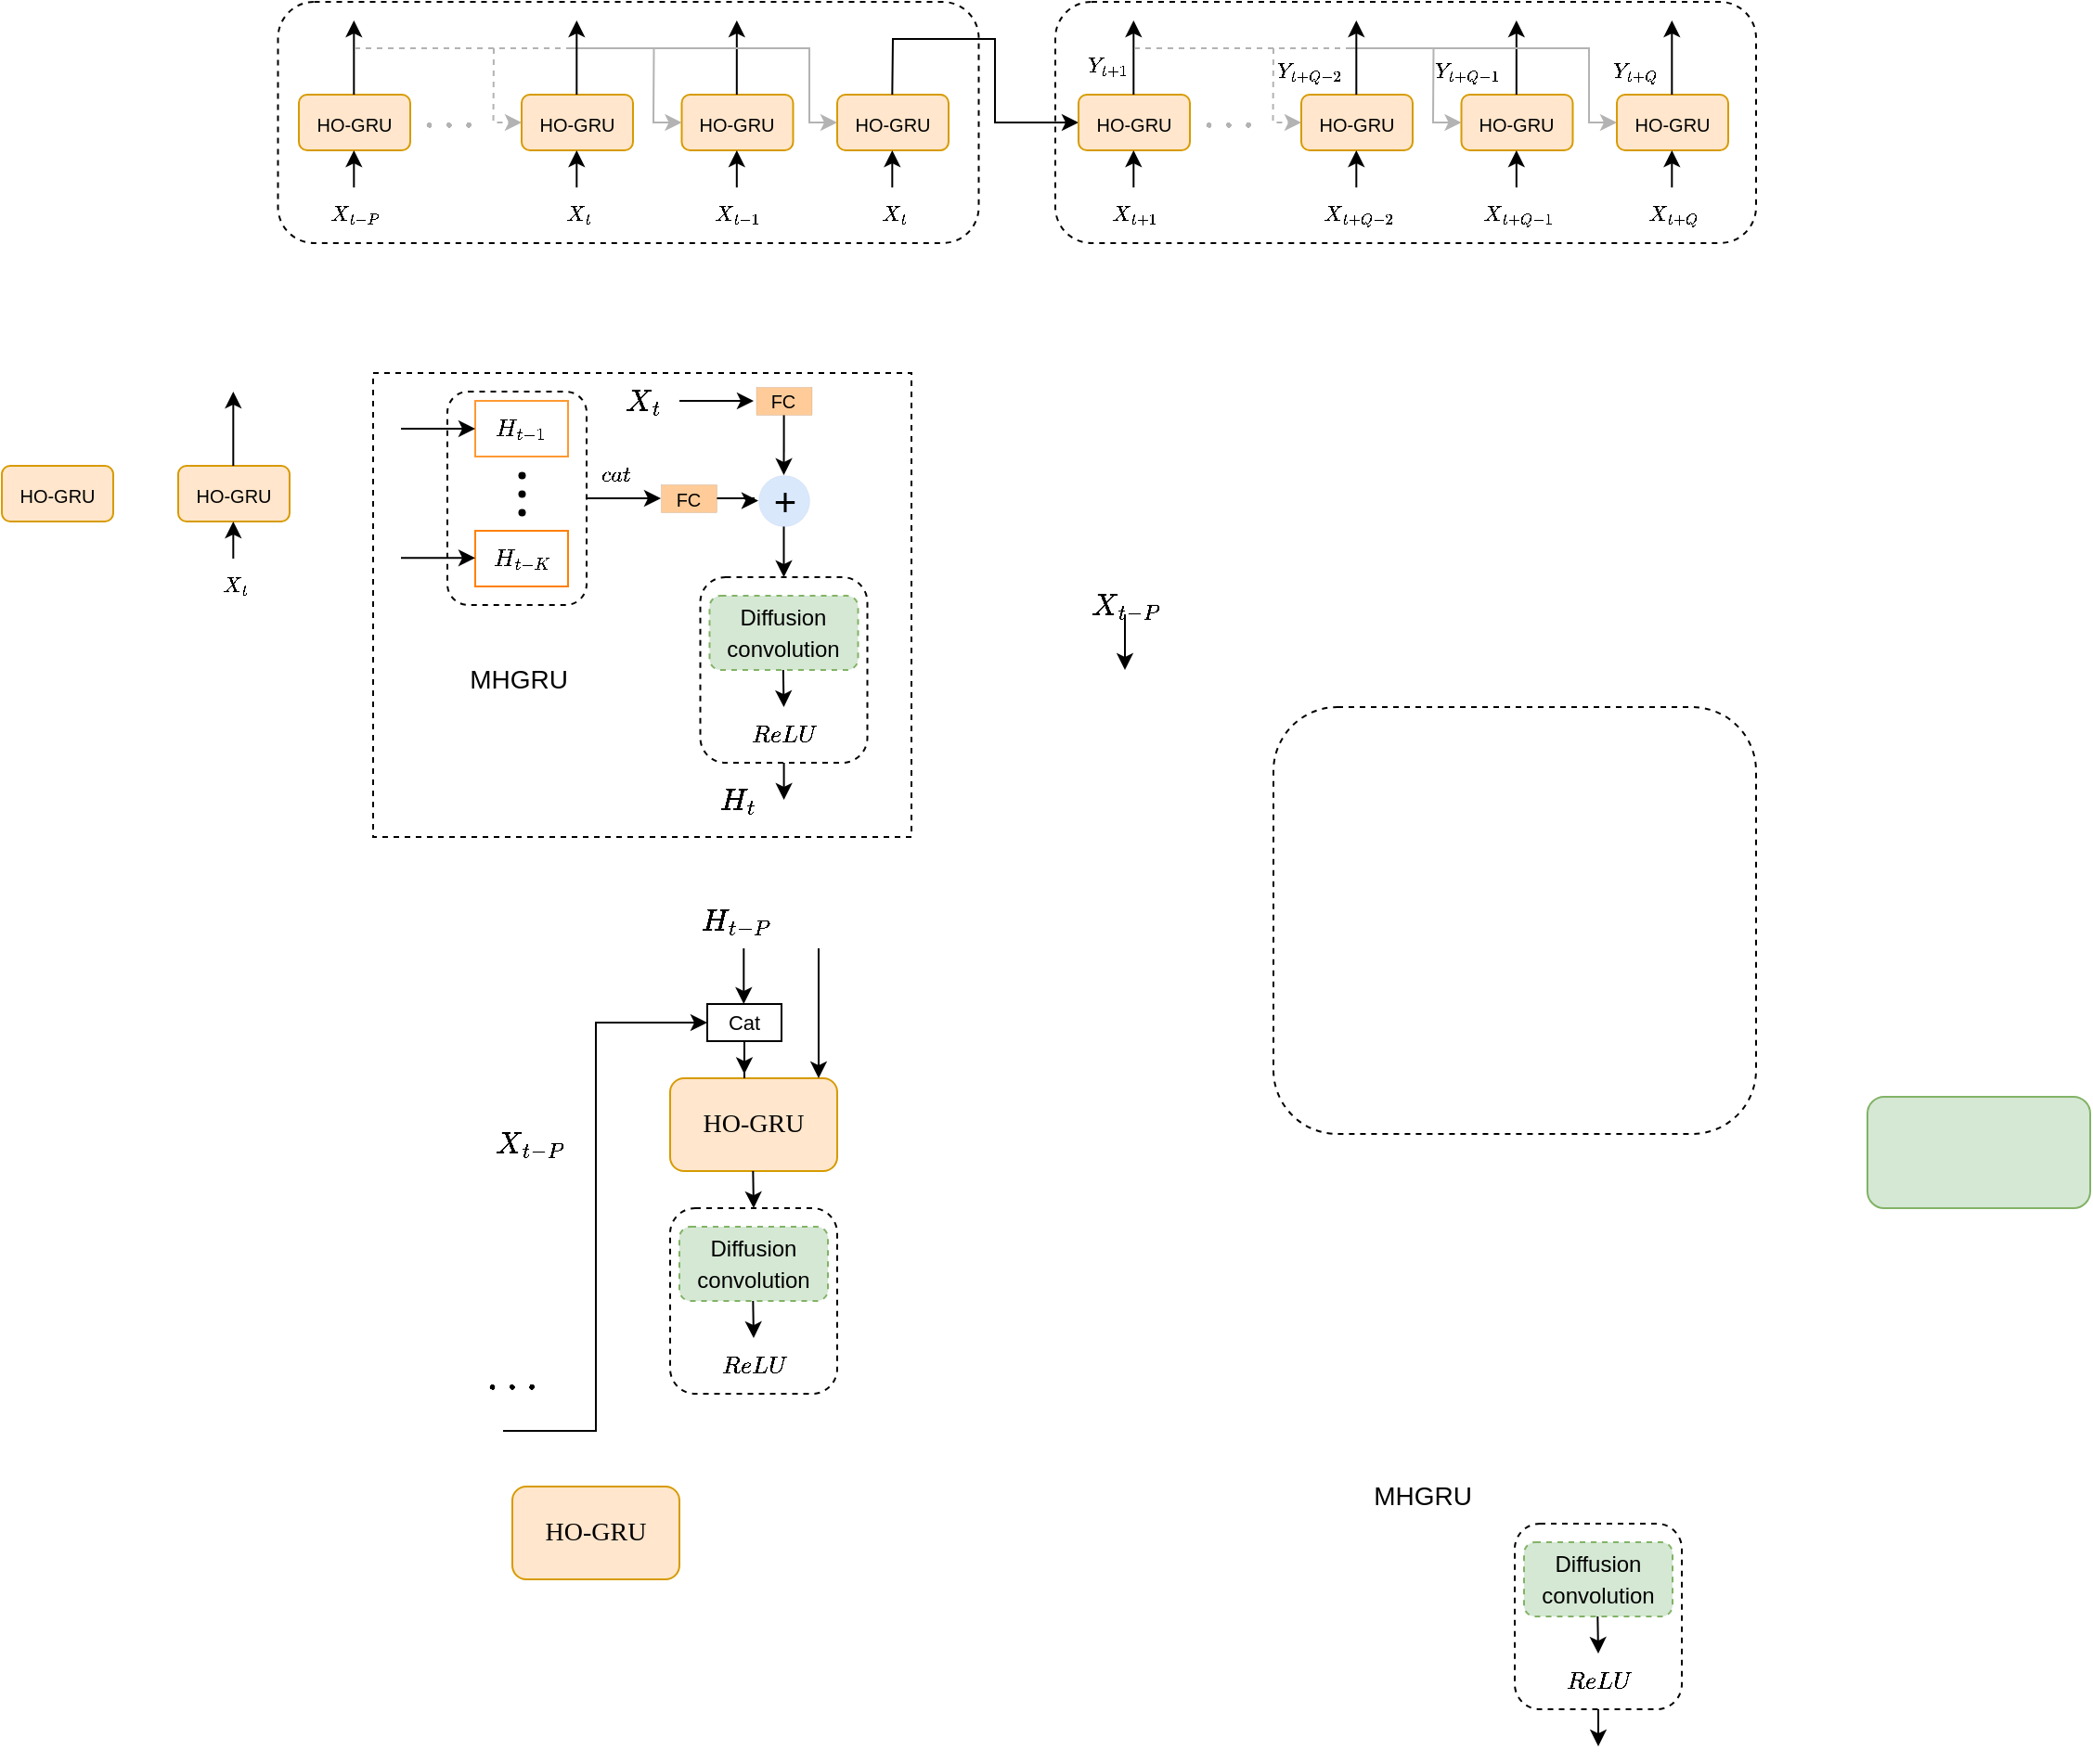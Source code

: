 <mxfile version="20.3.3" type="github" pages="2">
  <diagram id="hJp9Cb7KLexVjKm1sbrY" name="第 1 页">
    <mxGraphModel dx="1807" dy="525" grid="1" gridSize="10" guides="1" tooltips="1" connect="1" arrows="1" fold="1" page="1" pageScale="1" pageWidth="827" pageHeight="1169" math="1" shadow="0">
      <root>
        <mxCell id="0" />
        <mxCell id="1" parent="0" />
        <mxCell id="CPpen95AD1g5v73k_SBk-2" value="" style="rounded=1;whiteSpace=wrap;html=1;dashed=1;" vertex="1" parent="1">
          <mxGeometry x="440" y="420" width="260" height="230" as="geometry" />
        </mxCell>
        <mxCell id="CPpen95AD1g5v73k_SBk-8" value="&lt;span style=&quot;color: rgba(0, 0, 0, 0); font-family: monospace; font-size: 0px; text-align: start;&quot;&gt;%3CmxGraphModel%3E%3Croot%3E%3CmxCell%20id%3D%220%22%2F%3E%3CmxCell%20id%3D%221%22%20parent%3D%220%22%2F%3E%3CmxCell%20id%3D%222%22%20value%3D%22%22%20style%3D%22endArrow%3Dclassic%3Bhtml%3D1%3Brounded%3D0%3B%22%20edge%3D%221%22%20parent%3D%221%22%3E%3CmxGeometry%20width%3D%2250%22%20height%3D%2250%22%20relative%3D%221%22%20as%3D%22geometry%22%3E%3CmxPoint%20x%3D%22350%22%20y%3D%22180%22%20as%3D%22sourcePoint%22%2F%3E%3CmxPoint%20x%3D%22350%22%20y%3D%22260%22%20as%3D%22targetPoint%22%2F%3E%3C%2FmxGeometry%3E%3C%2FmxCell%3E%3C%2Froot%3E%3C%2FmxGraphModel%3E$$&lt;/span&gt;" style="text;html=1;align=center;verticalAlign=middle;resizable=0;points=[];autosize=1;strokeColor=none;fillColor=none;" vertex="1" parent="1">
          <mxGeometry x="238.75" y="100" width="20" height="30" as="geometry" />
        </mxCell>
        <mxCell id="CPpen95AD1g5v73k_SBk-11" value="&lt;span style=&quot;font-family: Helvetica;&quot;&gt;$$X_{t-P}$$&lt;/span&gt;" style="text;html=1;align=center;verticalAlign=middle;resizable=0;points=[];autosize=1;strokeColor=none;fillColor=none;fontSize=14;fontFamily=Verdana;" vertex="1" parent="1">
          <mxGeometry x="310" y="350" width="100" height="30" as="geometry" />
        </mxCell>
        <mxCell id="CPpen95AD1g5v73k_SBk-12" value="HO-GRU" style="rounded=1;whiteSpace=wrap;html=1;fontFamily=Verdana;fontSize=14;fillColor=#ffe6cc;strokeColor=#d79b00;" vertex="1" parent="1">
          <mxGeometry x="30" y="840" width="90" height="50" as="geometry" />
        </mxCell>
        <mxCell id="CPpen95AD1g5v73k_SBk-13" value="" style="rounded=1;whiteSpace=wrap;html=1;fontFamily=Verdana;fontSize=14;fillColor=#d5e8d4;strokeColor=#82b366;" vertex="1" parent="1">
          <mxGeometry x="760" y="630" width="120" height="60" as="geometry" />
        </mxCell>
        <mxCell id="CPpen95AD1g5v73k_SBk-15" value="" style="rounded=1;whiteSpace=wrap;html=1;fontFamily=Verdana;fontSize=14;dashed=1;" vertex="1" parent="1">
          <mxGeometry x="131.25" y="350" width="90" height="100" as="geometry" />
        </mxCell>
        <mxCell id="CPpen95AD1g5v73k_SBk-19" value="" style="endArrow=classic;html=1;rounded=0;" edge="1" parent="1">
          <mxGeometry width="50" height="50" relative="1" as="geometry">
            <mxPoint x="360" y="370" as="sourcePoint" />
            <mxPoint x="360" y="400" as="targetPoint" />
          </mxGeometry>
        </mxCell>
        <mxCell id="CPpen95AD1g5v73k_SBk-21" value="&lt;font face=&quot;Helvetica&quot; style=&quot;font-size: 12px;&quot;&gt;Diffusion convolution&lt;/font&gt;" style="rounded=1;whiteSpace=wrap;html=1;dashed=1;fontFamily=Verdana;fontSize=14;fillColor=#d5e8d4;strokeColor=#82b366;" vertex="1" parent="1">
          <mxGeometry x="136.25" y="360" width="80" height="40" as="geometry" />
        </mxCell>
        <mxCell id="CPpen95AD1g5v73k_SBk-24" value="" style="endArrow=classic;html=1;rounded=0;" edge="1" parent="1">
          <mxGeometry width="50" height="50" relative="1" as="geometry">
            <mxPoint x="175.91" y="400" as="sourcePoint" />
            <mxPoint x="176.25" y="420" as="targetPoint" />
          </mxGeometry>
        </mxCell>
        <mxCell id="CPpen95AD1g5v73k_SBk-91" style="edgeStyle=orthogonalEdgeStyle;rounded=0;orthogonalLoop=1;jettySize=auto;html=1;fontFamily=Helvetica;fontSize=21;endArrow=classic;endFill=1;" edge="1" parent="1" source="CPpen95AD1g5v73k_SBk-25">
          <mxGeometry relative="1" as="geometry">
            <mxPoint x="176.25" y="470" as="targetPoint" />
          </mxGeometry>
        </mxCell>
        <mxCell id="CPpen95AD1g5v73k_SBk-25" value="&lt;font style=&quot;font-size: 11px;&quot;&gt;$$ReLU$$&lt;/font&gt;" style="text;html=1;align=center;verticalAlign=middle;resizable=0;points=[];autosize=1;strokeColor=none;fillColor=none;fontSize=11;fontFamily=Helvetica;" vertex="1" parent="1">
          <mxGeometry x="136.25" y="420" width="80" height="30" as="geometry" />
        </mxCell>
        <mxCell id="CPpen95AD1g5v73k_SBk-29" value="&lt;font style=&quot;font-size: 14px;&quot;&gt;$$H_{t-P}$$&lt;/font&gt;" style="text;html=1;align=center;verticalAlign=middle;resizable=0;points=[];autosize=1;strokeColor=none;fillColor=none;" vertex="1" parent="1">
          <mxGeometry x="100" y="520" width="100" height="30" as="geometry" />
        </mxCell>
        <mxCell id="CPpen95AD1g5v73k_SBk-30" value="&lt;span style=&quot;font-family: Helvetica;&quot;&gt;$$X_{t-P}$$&lt;/span&gt;" style="text;html=1;align=center;verticalAlign=middle;resizable=0;points=[];autosize=1;strokeColor=none;fillColor=none;fontSize=14;fontFamily=Verdana;" vertex="1" parent="1">
          <mxGeometry x="-11" y="640" width="100" height="30" as="geometry" />
        </mxCell>
        <mxCell id="CPpen95AD1g5v73k_SBk-31" value="HO-GRU" style="rounded=1;whiteSpace=wrap;html=1;fontFamily=Verdana;fontSize=14;fillColor=#ffe6cc;strokeColor=#d79b00;" vertex="1" parent="1">
          <mxGeometry x="115" y="620" width="90" height="50" as="geometry" />
        </mxCell>
        <mxCell id="CPpen95AD1g5v73k_SBk-32" value="" style="rounded=1;whiteSpace=wrap;html=1;fontFamily=Verdana;fontSize=14;dashed=1;" vertex="1" parent="1">
          <mxGeometry x="115" y="690" width="90" height="100" as="geometry" />
        </mxCell>
        <mxCell id="CPpen95AD1g5v73k_SBk-33" value="" style="endArrow=classic;html=1;rounded=0;" edge="1" parent="1">
          <mxGeometry width="50" height="50" relative="1" as="geometry">
            <mxPoint x="159.66" y="670" as="sourcePoint" />
            <mxPoint x="160" y="690" as="targetPoint" />
          </mxGeometry>
        </mxCell>
        <mxCell id="CPpen95AD1g5v73k_SBk-34" value="" style="endArrow=classic;html=1;rounded=0;" edge="1" parent="1">
          <mxGeometry width="50" height="50" relative="1" as="geometry">
            <mxPoint x="195" y="550" as="sourcePoint" />
            <mxPoint x="195" y="620" as="targetPoint" />
            <Array as="points">
              <mxPoint x="195" y="590" />
            </Array>
          </mxGeometry>
        </mxCell>
        <mxCell id="CPpen95AD1g5v73k_SBk-35" value="&lt;font face=&quot;Helvetica&quot; style=&quot;font-size: 12px;&quot;&gt;Diffusion convolution&lt;/font&gt;" style="rounded=1;whiteSpace=wrap;html=1;dashed=1;fontFamily=Verdana;fontSize=14;fillColor=#d5e8d4;strokeColor=#82b366;" vertex="1" parent="1">
          <mxGeometry x="120" y="700" width="80" height="40" as="geometry" />
        </mxCell>
        <mxCell id="CPpen95AD1g5v73k_SBk-36" value="" style="endArrow=classic;html=1;rounded=0;" edge="1" parent="1">
          <mxGeometry width="50" height="50" relative="1" as="geometry">
            <mxPoint x="159.66" y="740" as="sourcePoint" />
            <mxPoint x="160" y="760" as="targetPoint" />
          </mxGeometry>
        </mxCell>
        <mxCell id="CPpen95AD1g5v73k_SBk-38" value="&lt;font style=&quot;font-size: 11px;&quot;&gt;$$ReLU$$&lt;/font&gt;" style="text;html=1;align=center;verticalAlign=middle;resizable=0;points=[];autosize=1;strokeColor=none;fillColor=none;fontSize=11;fontFamily=Helvetica;" vertex="1" parent="1">
          <mxGeometry x="120" y="760" width="80" height="30" as="geometry" />
        </mxCell>
        <mxCell id="CPpen95AD1g5v73k_SBk-39" value="" style="endArrow=classic;html=1;rounded=0;fontFamily=Helvetica;fontSize=11;" edge="1" parent="1">
          <mxGeometry width="50" height="50" relative="1" as="geometry">
            <mxPoint x="25" y="810" as="sourcePoint" />
            <mxPoint x="135" y="590" as="targetPoint" />
            <Array as="points">
              <mxPoint x="75" y="810" />
              <mxPoint x="75" y="590" />
            </Array>
          </mxGeometry>
        </mxCell>
        <mxCell id="CPpen95AD1g5v73k_SBk-50" style="edgeStyle=orthogonalEdgeStyle;rounded=0;orthogonalLoop=1;jettySize=auto;html=1;entryX=0.444;entryY=-0.045;entryDx=0;entryDy=0;entryPerimeter=0;fontFamily=Helvetica;fontSize=20;endArrow=classic;endFill=1;" edge="1" parent="1" source="CPpen95AD1g5v73k_SBk-42" target="CPpen95AD1g5v73k_SBk-31">
          <mxGeometry relative="1" as="geometry" />
        </mxCell>
        <mxCell id="CPpen95AD1g5v73k_SBk-42" value="Cat" style="whiteSpace=wrap;html=1;fontFamily=Helvetica;fontSize=11;" vertex="1" parent="1">
          <mxGeometry x="135" y="580" width="40" height="20" as="geometry" />
        </mxCell>
        <mxCell id="CPpen95AD1g5v73k_SBk-43" value="" style="endArrow=classic;html=1;rounded=0;" edge="1" parent="1">
          <mxGeometry width="50" height="50" relative="1" as="geometry">
            <mxPoint x="154.66" y="550" as="sourcePoint" />
            <mxPoint x="154.66" y="580" as="targetPoint" />
          </mxGeometry>
        </mxCell>
        <mxCell id="CPpen95AD1g5v73k_SBk-45" value="&lt;b&gt;&lt;font style=&quot;font-size: 20px;&quot;&gt;$$...$$&lt;/font&gt;&lt;/b&gt;" style="text;html=1;align=center;verticalAlign=middle;resizable=0;points=[];autosize=1;strokeColor=none;fillColor=none;fontSize=11;fontFamily=Helvetica;" vertex="1" parent="1">
          <mxGeometry x="-11" y="760" width="80" height="40" as="geometry" />
        </mxCell>
        <mxCell id="CPpen95AD1g5v73k_SBk-56" value="&lt;span style=&quot;font-family: Helvetica;&quot;&gt;$$X_t$$&lt;/span&gt;" style="text;html=1;align=center;verticalAlign=middle;resizable=0;points=[];autosize=1;strokeColor=none;fillColor=none;fontSize=14;fontFamily=Verdana;" vertex="1" parent="1">
          <mxGeometry x="60" y="240" width="80" height="30" as="geometry" />
        </mxCell>
        <mxCell id="CPpen95AD1g5v73k_SBk-58" value="&lt;font style=&quot;font-size: 11px;&quot;&gt;$$H_{t-1}$$&lt;/font&gt;" style="whiteSpace=wrap;html=1;fontFamily=Helvetica;fontSize=20;strokeColor=#FF9933;" vertex="1" parent="1">
          <mxGeometry x="10" y="255" width="50" height="30" as="geometry" />
        </mxCell>
        <mxCell id="CPpen95AD1g5v73k_SBk-61" value="&lt;font style=&quot;font-size: 11px;&quot;&gt;$$H_{t-K}$$&lt;/font&gt;" style="whiteSpace=wrap;html=1;fontFamily=Helvetica;fontSize=20;strokeColor=#FF8000;" vertex="1" parent="1">
          <mxGeometry x="10" y="325" width="50" height="30" as="geometry" />
        </mxCell>
        <mxCell id="CPpen95AD1g5v73k_SBk-73" style="edgeStyle=orthogonalEdgeStyle;rounded=0;orthogonalLoop=1;jettySize=auto;html=1;fontFamily=Helvetica;fontSize=10;endArrow=classic;endFill=1;" edge="1" parent="1" source="CPpen95AD1g5v73k_SBk-62">
          <mxGeometry relative="1" as="geometry">
            <mxPoint x="110.0" y="307.5" as="targetPoint" />
          </mxGeometry>
        </mxCell>
        <mxCell id="CPpen95AD1g5v73k_SBk-62" value="" style="rounded=1;whiteSpace=wrap;html=1;fontFamily=Helvetica;fontSize=11;fillColor=none;dashed=1;" vertex="1" parent="1">
          <mxGeometry x="-5" y="250" width="75" height="115" as="geometry" />
        </mxCell>
        <mxCell id="CPpen95AD1g5v73k_SBk-68" value="" style="shape=waypoint;sketch=0;fillStyle=solid;size=6;pointerEvents=1;points=[];fillColor=none;resizable=0;rotatable=0;perimeter=centerPerimeter;snapToPoint=1;dashed=1;strokeColor=#000000;fontFamily=Helvetica;fontSize=10;strokeWidth=0;" vertex="1" parent="1">
          <mxGeometry x="15" y="275" width="40" height="40" as="geometry" />
        </mxCell>
        <mxCell id="CPpen95AD1g5v73k_SBk-69" value="" style="shape=waypoint;sketch=0;fillStyle=solid;size=6;pointerEvents=1;points=[];fillColor=none;resizable=0;rotatable=0;perimeter=centerPerimeter;snapToPoint=1;dashed=1;strokeColor=#000000;fontFamily=Helvetica;fontSize=10;strokeWidth=0;" vertex="1" parent="1">
          <mxGeometry x="15" y="295" width="40" height="40" as="geometry" />
        </mxCell>
        <mxCell id="CPpen95AD1g5v73k_SBk-70" value="" style="shape=waypoint;sketch=0;fillStyle=solid;size=6;pointerEvents=1;points=[];fillColor=none;resizable=0;rotatable=0;perimeter=centerPerimeter;snapToPoint=1;dashed=1;strokeColor=#000000;fontFamily=Helvetica;fontSize=10;strokeWidth=0;" vertex="1" parent="1">
          <mxGeometry x="15" y="285" width="40" height="40" as="geometry" />
        </mxCell>
        <mxCell id="CPpen95AD1g5v73k_SBk-71" value="" style="endArrow=classic;html=1;rounded=0;fontFamily=Helvetica;fontSize=10;entryX=0;entryY=0.5;entryDx=0;entryDy=0;" edge="1" parent="1" target="CPpen95AD1g5v73k_SBk-58">
          <mxGeometry width="50" height="50" relative="1" as="geometry">
            <mxPoint x="-30" y="270" as="sourcePoint" />
            <mxPoint x="10" y="225" as="targetPoint" />
          </mxGeometry>
        </mxCell>
        <mxCell id="CPpen95AD1g5v73k_SBk-72" value="" style="endArrow=classic;html=1;rounded=0;fontFamily=Helvetica;fontSize=10;entryX=0;entryY=0.5;entryDx=0;entryDy=0;" edge="1" parent="1">
          <mxGeometry width="50" height="50" relative="1" as="geometry">
            <mxPoint x="-30.0" y="339.66" as="sourcePoint" />
            <mxPoint x="10.0" y="339.66" as="targetPoint" />
          </mxGeometry>
        </mxCell>
        <mxCell id="CPpen95AD1g5v73k_SBk-74" value="$$cat$$" style="text;html=1;align=center;verticalAlign=middle;resizable=0;points=[];autosize=1;strokeColor=none;fillColor=none;fontSize=10;fontFamily=Helvetica;" vertex="1" parent="1">
          <mxGeometry x="50" y="280" width="70" height="30" as="geometry" />
        </mxCell>
        <mxCell id="CPpen95AD1g5v73k_SBk-85" value="" style="edgeStyle=orthogonalEdgeStyle;rounded=0;orthogonalLoop=1;jettySize=auto;html=1;fontFamily=Helvetica;fontSize=21;endArrow=classic;endFill=1;" edge="1" parent="1" source="CPpen95AD1g5v73k_SBk-75" target="CPpen95AD1g5v73k_SBk-80">
          <mxGeometry relative="1" as="geometry" />
        </mxCell>
        <mxCell id="CPpen95AD1g5v73k_SBk-75" value="FC" style="rounded=0;whiteSpace=wrap;html=1;dashed=1;strokeColor=#000000;strokeWidth=0;fontFamily=Helvetica;fontSize=10;fillColor=#FFCC99;" vertex="1" parent="1">
          <mxGeometry x="110" y="300" width="30" height="15" as="geometry" />
        </mxCell>
        <mxCell id="CPpen95AD1g5v73k_SBk-79" style="edgeStyle=orthogonalEdgeStyle;rounded=0;orthogonalLoop=1;jettySize=auto;html=1;fontFamily=Helvetica;fontSize=10;endArrow=classic;endFill=1;entryX=0.5;entryY=0;entryDx=0;entryDy=0;" edge="1" parent="1" source="CPpen95AD1g5v73k_SBk-76" target="CPpen95AD1g5v73k_SBk-80">
          <mxGeometry relative="1" as="geometry">
            <mxPoint x="176.25" y="282.5" as="targetPoint" />
          </mxGeometry>
        </mxCell>
        <mxCell id="CPpen95AD1g5v73k_SBk-76" value="FC" style="rounded=0;whiteSpace=wrap;html=1;dashed=1;strokeColor=#000000;strokeWidth=0;fontFamily=Helvetica;fontSize=10;fillColor=#FFCC99;" vertex="1" parent="1">
          <mxGeometry x="161.25" y="247.5" width="30" height="15" as="geometry" />
        </mxCell>
        <mxCell id="CPpen95AD1g5v73k_SBk-90" style="edgeStyle=orthogonalEdgeStyle;rounded=0;orthogonalLoop=1;jettySize=auto;html=1;entryX=0.5;entryY=0;entryDx=0;entryDy=0;fontFamily=Helvetica;fontSize=21;endArrow=classic;endFill=1;" edge="1" parent="1" source="CPpen95AD1g5v73k_SBk-80" target="CPpen95AD1g5v73k_SBk-15">
          <mxGeometry relative="1" as="geometry" />
        </mxCell>
        <mxCell id="CPpen95AD1g5v73k_SBk-80" value="&lt;font style=&quot;font-size: 21px;&quot;&gt;+&lt;/font&gt;" style="ellipse;whiteSpace=wrap;html=1;aspect=fixed;dashed=1;strokeColor=#6c8ebf;strokeWidth=0;fontFamily=Helvetica;fontSize=10;fillColor=#dae8fc;" vertex="1" parent="1">
          <mxGeometry x="162.5" y="295" width="27.5" height="27.5" as="geometry" />
        </mxCell>
        <mxCell id="CPpen95AD1g5v73k_SBk-92" value="&lt;font style=&quot;font-size: 14px;&quot;&gt;$$H_t$$&lt;/font&gt;" style="text;html=1;align=center;verticalAlign=middle;resizable=0;points=[];autosize=1;strokeColor=none;fillColor=none;fontSize=21;fontFamily=Helvetica;" vertex="1" parent="1">
          <mxGeometry x="111.25" y="450" width="80" height="40" as="geometry" />
        </mxCell>
        <mxCell id="CPpen95AD1g5v73k_SBk-93" value="" style="endArrow=classic;html=1;rounded=0;fontFamily=Helvetica;fontSize=14;" edge="1" parent="1">
          <mxGeometry width="50" height="50" relative="1" as="geometry">
            <mxPoint x="120" y="255" as="sourcePoint" />
            <mxPoint x="160" y="255" as="targetPoint" />
          </mxGeometry>
        </mxCell>
        <mxCell id="CPpen95AD1g5v73k_SBk-95" value="" style="rounded=0;whiteSpace=wrap;html=1;dashed=1;strokeColor=#000000;strokeWidth=1;fontFamily=Helvetica;fontSize=14;fillColor=none;" vertex="1" parent="1">
          <mxGeometry x="-45" y="240" width="290" height="250" as="geometry" />
        </mxCell>
        <mxCell id="CPpen95AD1g5v73k_SBk-96" value="MHGRU" style="text;html=1;align=center;verticalAlign=middle;resizable=0;points=[];autosize=1;strokeColor=none;fillColor=none;fontSize=14;fontFamily=Helvetica;" vertex="1" parent="1">
          <mxGeometry x="-7.5" y="390" width="80" height="30" as="geometry" />
        </mxCell>
        <mxCell id="CPpen95AD1g5v73k_SBk-99" value="" style="rounded=1;whiteSpace=wrap;html=1;fontFamily=Verdana;fontSize=14;dashed=1;" vertex="1" parent="1">
          <mxGeometry x="570" y="860" width="90" height="100" as="geometry" />
        </mxCell>
        <mxCell id="CPpen95AD1g5v73k_SBk-100" value="&lt;font face=&quot;Helvetica&quot; style=&quot;font-size: 12px;&quot;&gt;Diffusion convolution&lt;/font&gt;" style="rounded=1;whiteSpace=wrap;html=1;dashed=1;fontFamily=Verdana;fontSize=14;fillColor=#d5e8d4;strokeColor=#82b366;" vertex="1" parent="1">
          <mxGeometry x="575" y="870" width="80" height="40" as="geometry" />
        </mxCell>
        <mxCell id="CPpen95AD1g5v73k_SBk-101" value="" style="endArrow=classic;html=1;rounded=0;" edge="1" parent="1">
          <mxGeometry width="50" height="50" relative="1" as="geometry">
            <mxPoint x="614.66" y="910" as="sourcePoint" />
            <mxPoint x="615.0" y="930" as="targetPoint" />
          </mxGeometry>
        </mxCell>
        <mxCell id="CPpen95AD1g5v73k_SBk-102" style="edgeStyle=orthogonalEdgeStyle;rounded=0;orthogonalLoop=1;jettySize=auto;html=1;fontFamily=Helvetica;fontSize=21;endArrow=classic;endFill=1;" edge="1" parent="1" source="CPpen95AD1g5v73k_SBk-103">
          <mxGeometry relative="1" as="geometry">
            <mxPoint x="615.0" y="980" as="targetPoint" />
          </mxGeometry>
        </mxCell>
        <mxCell id="CPpen95AD1g5v73k_SBk-103" value="&lt;font style=&quot;font-size: 11px;&quot;&gt;$$ReLU$$&lt;/font&gt;" style="text;html=1;align=center;verticalAlign=middle;resizable=0;points=[];autosize=1;strokeColor=none;fillColor=none;fontSize=11;fontFamily=Helvetica;" vertex="1" parent="1">
          <mxGeometry x="575" y="930" width="80" height="30" as="geometry" />
        </mxCell>
        <mxCell id="CPpen95AD1g5v73k_SBk-122" value="MHGRU" style="text;html=1;align=center;verticalAlign=middle;resizable=0;points=[];autosize=1;strokeColor=none;fillColor=none;fontSize=14;fontFamily=Helvetica;" vertex="1" parent="1">
          <mxGeometry x="480" y="830" width="80" height="30" as="geometry" />
        </mxCell>
        <mxCell id="ZWESRI51xOUJ7G3OvhkM-3" value="&lt;font style=&quot;font-size: 10px;&quot;&gt;HO-GRU&lt;/font&gt;" style="rounded=1;whiteSpace=wrap;html=1;strokeColor=#d79b00;strokeWidth=1;fontFamily=Helvetica;fontSize=13;fillColor=#ffe6cc;" vertex="1" parent="1">
          <mxGeometry x="205" y="90" width="60" height="30" as="geometry" />
        </mxCell>
        <mxCell id="ZWESRI51xOUJ7G3OvhkM-4" value="&lt;font style=&quot;font-size: 10px;&quot;&gt;HO-GRU&lt;/font&gt;" style="rounded=1;whiteSpace=wrap;html=1;strokeColor=#d79b00;strokeWidth=1;fontFamily=Helvetica;fontSize=13;fillColor=#ffe6cc;" vertex="1" parent="1">
          <mxGeometry x="-245" y="290" width="60" height="30" as="geometry" />
        </mxCell>
        <mxCell id="ZWESRI51xOUJ7G3OvhkM-5" value="$$X_t$$" style="text;html=1;align=center;verticalAlign=middle;resizable=0;points=[];autosize=1;strokeColor=none;fillColor=none;fontSize=10;fontFamily=Helvetica;" vertex="1" parent="1">
          <mxGeometry x="200" y="140" width="70" height="30" as="geometry" />
        </mxCell>
        <mxCell id="ZWESRI51xOUJ7G3OvhkM-6" value="" style="endArrow=classic;html=1;rounded=0;fontFamily=Helvetica;fontSize=11;" edge="1" parent="1">
          <mxGeometry width="50" height="50" relative="1" as="geometry">
            <mxPoint x="234.66" y="140" as="sourcePoint" />
            <mxPoint x="234.66" y="120" as="targetPoint" />
          </mxGeometry>
        </mxCell>
        <mxCell id="ZWESRI51xOUJ7G3OvhkM-7" value="" style="endArrow=classic;html=1;rounded=0;fontFamily=Helvetica;fontSize=11;entryX=0;entryY=0.5;entryDx=0;entryDy=0;" edge="1" parent="1" target="ZWESRI51xOUJ7G3OvhkM-136">
          <mxGeometry width="50" height="50" relative="1" as="geometry">
            <mxPoint x="234.66" y="90" as="sourcePoint" />
            <mxPoint x="330" y="110" as="targetPoint" />
            <Array as="points">
              <mxPoint x="235" y="60" />
              <mxPoint x="290" y="60" />
              <mxPoint x="290" y="105" />
            </Array>
          </mxGeometry>
        </mxCell>
        <mxCell id="ZWESRI51xOUJ7G3OvhkM-38" value="&lt;span style=&quot;color: rgba(0, 0, 0, 0); font-family: monospace; font-size: 0px; text-align: start;&quot;&gt;%3CmxGraphModel%3E%3Croot%3E%3CmxCell%20id%3D%220%22%2F%3E%3CmxCell%20id%3D%221%22%20parent%3D%220%22%2F%3E%3CmxCell%20id%3D%222%22%20value%3D%22%22%20style%3D%22endArrow%3Dclassic%3Bhtml%3D1%3Brounded%3D0%3B%22%20edge%3D%221%22%20parent%3D%221%22%3E%3CmxGeometry%20width%3D%2250%22%20height%3D%2250%22%20relative%3D%221%22%20as%3D%22geometry%22%3E%3CmxPoint%20x%3D%22350%22%20y%3D%22180%22%20as%3D%22sourcePoint%22%2F%3E%3CmxPoint%20x%3D%22350%22%20y%3D%22260%22%20as%3D%22targetPoint%22%2F%3E%3C%2FmxGeometry%3E%3C%2FmxCell%3E%3C%2Froot%3E%3C%2FmxGraphModel%3E$$&lt;/span&gt;" style="text;html=1;align=center;verticalAlign=middle;resizable=0;points=[];autosize=1;strokeColor=none;fillColor=none;" vertex="1" parent="1">
          <mxGeometry x="-51.25" y="100" width="20" height="30" as="geometry" />
        </mxCell>
        <mxCell id="ZWESRI51xOUJ7G3OvhkM-39" value="&lt;font style=&quot;font-size: 10px;&quot;&gt;HO-GRU&lt;/font&gt;" style="rounded=1;whiteSpace=wrap;html=1;strokeColor=#d79b00;strokeWidth=1;fontFamily=Helvetica;fontSize=13;fillColor=#ffe6cc;" vertex="1" parent="1">
          <mxGeometry x="-85" y="90" width="60" height="30" as="geometry" />
        </mxCell>
        <mxCell id="ZWESRI51xOUJ7G3OvhkM-40" value="$$X_{t-P}$$" style="text;html=1;align=center;verticalAlign=middle;resizable=0;points=[];autosize=1;strokeColor=none;fillColor=none;fontSize=10;fontFamily=Helvetica;" vertex="1" parent="1">
          <mxGeometry x="-100" y="140" width="90" height="30" as="geometry" />
        </mxCell>
        <mxCell id="ZWESRI51xOUJ7G3OvhkM-41" value="" style="endArrow=classic;html=1;rounded=0;fontFamily=Helvetica;fontSize=11;" edge="1" parent="1">
          <mxGeometry width="50" height="50" relative="1" as="geometry">
            <mxPoint x="-55.34" y="140.0" as="sourcePoint" />
            <mxPoint x="-55.34" y="120.0" as="targetPoint" />
          </mxGeometry>
        </mxCell>
        <mxCell id="ZWESRI51xOUJ7G3OvhkM-42" value="" style="endArrow=classic;html=1;rounded=0;fontFamily=Helvetica;fontSize=11;" edge="1" parent="1">
          <mxGeometry width="50" height="50" relative="1" as="geometry">
            <mxPoint x="-55.34" y="90.0" as="sourcePoint" />
            <mxPoint x="-55.34" y="50.0" as="targetPoint" />
          </mxGeometry>
        </mxCell>
        <mxCell id="ZWESRI51xOUJ7G3OvhkM-43" value="&lt;span style=&quot;color: rgba(0, 0, 0, 0); font-family: monospace; font-size: 0px; text-align: start;&quot;&gt;%3CmxGraphModel%3E%3Croot%3E%3CmxCell%20id%3D%220%22%2F%3E%3CmxCell%20id%3D%221%22%20parent%3D%220%22%2F%3E%3CmxCell%20id%3D%222%22%20value%3D%22%22%20style%3D%22endArrow%3Dclassic%3Bhtml%3D1%3Brounded%3D0%3B%22%20edge%3D%221%22%20parent%3D%221%22%3E%3CmxGeometry%20width%3D%2250%22%20height%3D%2250%22%20relative%3D%221%22%20as%3D%22geometry%22%3E%3CmxPoint%20x%3D%22350%22%20y%3D%22180%22%20as%3D%22sourcePoint%22%2F%3E%3CmxPoint%20x%3D%22350%22%20y%3D%22260%22%20as%3D%22targetPoint%22%2F%3E%3C%2FmxGeometry%3E%3C%2FmxCell%3E%3C%2Froot%3E%3C%2FmxGraphModel%3E$$&lt;/span&gt;" style="text;html=1;align=center;verticalAlign=middle;resizable=0;points=[];autosize=1;strokeColor=none;fillColor=none;" vertex="1" parent="1">
          <mxGeometry x="155" y="100" width="20" height="30" as="geometry" />
        </mxCell>
        <mxCell id="ZWESRI51xOUJ7G3OvhkM-44" value="&lt;font style=&quot;font-size: 10px;&quot;&gt;HO-GRU&lt;/font&gt;" style="rounded=1;whiteSpace=wrap;html=1;strokeColor=#d79b00;strokeWidth=1;fontFamily=Helvetica;fontSize=13;fillColor=#ffe6cc;" vertex="1" parent="1">
          <mxGeometry x="121.25" y="90" width="60" height="30" as="geometry" />
        </mxCell>
        <mxCell id="ZWESRI51xOUJ7G3OvhkM-45" value="$$X_{t-1}$$" style="text;html=1;align=center;verticalAlign=middle;resizable=0;points=[];autosize=1;strokeColor=none;fillColor=none;fontSize=10;fontFamily=Helvetica;" vertex="1" parent="1">
          <mxGeometry x="106.25" y="140" width="90" height="30" as="geometry" />
        </mxCell>
        <mxCell id="ZWESRI51xOUJ7G3OvhkM-46" value="" style="endArrow=classic;html=1;rounded=0;fontFamily=Helvetica;fontSize=11;" edge="1" parent="1">
          <mxGeometry width="50" height="50" relative="1" as="geometry">
            <mxPoint x="150.91" y="140.0" as="sourcePoint" />
            <mxPoint x="150.91" y="120.0" as="targetPoint" />
          </mxGeometry>
        </mxCell>
        <mxCell id="ZWESRI51xOUJ7G3OvhkM-47" value="" style="endArrow=classic;html=1;rounded=0;fontFamily=Helvetica;fontSize=11;" edge="1" parent="1">
          <mxGeometry width="50" height="50" relative="1" as="geometry">
            <mxPoint x="150.91" y="90.0" as="sourcePoint" />
            <mxPoint x="150.91" y="50.0" as="targetPoint" />
          </mxGeometry>
        </mxCell>
        <mxCell id="ZWESRI51xOUJ7G3OvhkM-48" value="&lt;span style=&quot;color: rgba(0, 0, 0, 0); font-family: monospace; font-size: 0px; text-align: start;&quot;&gt;%3CmxGraphModel%3E%3Croot%3E%3CmxCell%20id%3D%220%22%2F%3E%3CmxCell%20id%3D%221%22%20parent%3D%220%22%2F%3E%3CmxCell%20id%3D%222%22%20value%3D%22%22%20style%3D%22endArrow%3Dclassic%3Bhtml%3D1%3Brounded%3D0%3B%22%20edge%3D%221%22%20parent%3D%221%22%3E%3CmxGeometry%20width%3D%2250%22%20height%3D%2250%22%20relative%3D%221%22%20as%3D%22geometry%22%3E%3CmxPoint%20x%3D%22350%22%20y%3D%22180%22%20as%3D%22sourcePoint%22%2F%3E%3CmxPoint%20x%3D%22350%22%20y%3D%22260%22%20as%3D%22targetPoint%22%2F%3E%3C%2FmxGeometry%3E%3C%2FmxCell%3E%3C%2Froot%3E%3C%2FmxGraphModel%3E$$&lt;/span&gt;" style="text;html=1;align=center;verticalAlign=middle;resizable=0;points=[];autosize=1;strokeColor=none;fillColor=none;" vertex="1" parent="1">
          <mxGeometry x="-116.25" y="300" width="20" height="30" as="geometry" />
        </mxCell>
        <mxCell id="ZWESRI51xOUJ7G3OvhkM-49" value="&lt;font style=&quot;font-size: 10px;&quot;&gt;HO-GRU&lt;/font&gt;" style="rounded=1;whiteSpace=wrap;html=1;strokeColor=#d79b00;strokeWidth=1;fontFamily=Helvetica;fontSize=13;fillColor=#ffe6cc;" vertex="1" parent="1">
          <mxGeometry x="-150" y="290" width="60" height="30" as="geometry" />
        </mxCell>
        <mxCell id="ZWESRI51xOUJ7G3OvhkM-50" value="$$X_t$$" style="text;html=1;align=center;verticalAlign=middle;resizable=0;points=[];autosize=1;strokeColor=none;fillColor=none;fontSize=10;fontFamily=Helvetica;" vertex="1" parent="1">
          <mxGeometry x="-155" y="340" width="70" height="30" as="geometry" />
        </mxCell>
        <mxCell id="ZWESRI51xOUJ7G3OvhkM-51" value="" style="endArrow=classic;html=1;rounded=0;fontFamily=Helvetica;fontSize=11;" edge="1" parent="1">
          <mxGeometry width="50" height="50" relative="1" as="geometry">
            <mxPoint x="-120.34" y="340.0" as="sourcePoint" />
            <mxPoint x="-120.34" y="320.0" as="targetPoint" />
          </mxGeometry>
        </mxCell>
        <mxCell id="ZWESRI51xOUJ7G3OvhkM-52" value="" style="endArrow=classic;html=1;rounded=0;fontFamily=Helvetica;fontSize=11;" edge="1" parent="1">
          <mxGeometry width="50" height="50" relative="1" as="geometry">
            <mxPoint x="-120.34" y="290.0" as="sourcePoint" />
            <mxPoint x="-120.34" y="250.0" as="targetPoint" />
          </mxGeometry>
        </mxCell>
        <mxCell id="ZWESRI51xOUJ7G3OvhkM-57" value="&lt;b&gt;&lt;font color=&quot;#b3b3b3&quot; style=&quot;font-size: 20px;&quot;&gt;$$...$$&lt;/font&gt;&lt;/b&gt;" style="text;html=1;align=center;verticalAlign=middle;resizable=0;points=[];autosize=1;strokeColor=none;fillColor=none;fontSize=11;fontFamily=Helvetica;" vertex="1" parent="1">
          <mxGeometry x="-45" y="80" width="80" height="40" as="geometry" />
        </mxCell>
        <mxCell id="ZWESRI51xOUJ7G3OvhkM-58" value="" style="endArrow=classic;html=1;rounded=0;fontFamily=Helvetica;fontSize=11;fontColor=#B3B3B3;entryX=0;entryY=0.5;entryDx=0;entryDy=0;strokeColor=#B3B3B3;" edge="1" parent="1" target="ZWESRI51xOUJ7G3OvhkM-3">
          <mxGeometry width="50" height="50" relative="1" as="geometry">
            <mxPoint x="60" y="65" as="sourcePoint" />
            <mxPoint x="210" y="130" as="targetPoint" />
            <Array as="points">
              <mxPoint x="190" y="65" />
              <mxPoint x="190" y="105" />
            </Array>
          </mxGeometry>
        </mxCell>
        <mxCell id="ZWESRI51xOUJ7G3OvhkM-59" value="&lt;span style=&quot;color: rgba(0, 0, 0, 0); font-family: monospace; font-size: 0px; text-align: start;&quot;&gt;%3CmxGraphModel%3E%3Croot%3E%3CmxCell%20id%3D%220%22%2F%3E%3CmxCell%20id%3D%221%22%20parent%3D%220%22%2F%3E%3CmxCell%20id%3D%222%22%20value%3D%22%22%20style%3D%22endArrow%3Dclassic%3Bhtml%3D1%3Brounded%3D0%3B%22%20edge%3D%221%22%20parent%3D%221%22%3E%3CmxGeometry%20width%3D%2250%22%20height%3D%2250%22%20relative%3D%221%22%20as%3D%22geometry%22%3E%3CmxPoint%20x%3D%22350%22%20y%3D%22180%22%20as%3D%22sourcePoint%22%2F%3E%3CmxPoint%20x%3D%22350%22%20y%3D%22260%22%20as%3D%22targetPoint%22%2F%3E%3C%2FmxGeometry%3E%3C%2FmxCell%3E%3C%2Froot%3E%3C%2FmxGraphModel%3E$$&lt;/span&gt;" style="text;html=1;align=center;verticalAlign=middle;resizable=0;points=[];autosize=1;strokeColor=none;fillColor=none;" vertex="1" parent="1">
          <mxGeometry x="68.75" y="100" width="20" height="30" as="geometry" />
        </mxCell>
        <mxCell id="ZWESRI51xOUJ7G3OvhkM-60" value="&lt;font style=&quot;font-size: 10px;&quot;&gt;HO-GRU&lt;/font&gt;" style="rounded=1;whiteSpace=wrap;html=1;strokeColor=#d79b00;strokeWidth=1;fontFamily=Helvetica;fontSize=13;fillColor=#ffe6cc;" vertex="1" parent="1">
          <mxGeometry x="35" y="90" width="60" height="30" as="geometry" />
        </mxCell>
        <mxCell id="ZWESRI51xOUJ7G3OvhkM-61" value="$$X_t$$" style="text;html=1;align=center;verticalAlign=middle;resizable=0;points=[];autosize=1;strokeColor=none;fillColor=none;fontSize=10;fontFamily=Helvetica;" vertex="1" parent="1">
          <mxGeometry x="30" y="140" width="70" height="30" as="geometry" />
        </mxCell>
        <mxCell id="ZWESRI51xOUJ7G3OvhkM-62" value="" style="endArrow=classic;html=1;rounded=0;fontFamily=Helvetica;fontSize=11;" edge="1" parent="1">
          <mxGeometry width="50" height="50" relative="1" as="geometry">
            <mxPoint x="64.66" y="140.0" as="sourcePoint" />
            <mxPoint x="64.66" y="120.0" as="targetPoint" />
          </mxGeometry>
        </mxCell>
        <mxCell id="ZWESRI51xOUJ7G3OvhkM-63" value="" style="endArrow=classic;html=1;rounded=0;fontFamily=Helvetica;fontSize=11;" edge="1" parent="1">
          <mxGeometry width="50" height="50" relative="1" as="geometry">
            <mxPoint x="64.66" y="90.0" as="sourcePoint" />
            <mxPoint x="64.66" y="50.0" as="targetPoint" />
          </mxGeometry>
        </mxCell>
        <mxCell id="ZWESRI51xOUJ7G3OvhkM-64" value="" style="endArrow=classic;html=1;rounded=0;fontFamily=Helvetica;fontSize=11;fontColor=#B3B3B3;entryX=0;entryY=0.5;entryDx=0;entryDy=0;strokeColor=#B3B3B3;" edge="1" parent="1" target="ZWESRI51xOUJ7G3OvhkM-44">
          <mxGeometry width="50" height="50" relative="1" as="geometry">
            <mxPoint x="106.25" y="65" as="sourcePoint" />
            <mxPoint x="120" y="110" as="targetPoint" />
            <Array as="points">
              <mxPoint x="106" y="105" />
            </Array>
          </mxGeometry>
        </mxCell>
        <mxCell id="ZWESRI51xOUJ7G3OvhkM-65" value="" style="endArrow=classic;html=1;rounded=0;fontFamily=Helvetica;fontSize=11;fontColor=#B3B3B3;entryX=0;entryY=0.5;entryDx=0;entryDy=0;strokeColor=#B3B3B3;dashed=1;" edge="1" parent="1">
          <mxGeometry width="50" height="50" relative="1" as="geometry">
            <mxPoint x="20.0" y="65.0" as="sourcePoint" />
            <mxPoint x="35.0" y="105.0" as="targetPoint" />
            <Array as="points">
              <mxPoint x="19.75" y="105" />
            </Array>
          </mxGeometry>
        </mxCell>
        <mxCell id="ZWESRI51xOUJ7G3OvhkM-66" value="" style="endArrow=none;html=1;rounded=0;dashed=1;strokeColor=#B3B3B3;fontFamily=Helvetica;fontSize=11;fontColor=#B3B3B3;" edge="1" parent="1">
          <mxGeometry width="50" height="50" relative="1" as="geometry">
            <mxPoint x="-55" y="65" as="sourcePoint" />
            <mxPoint x="60" y="65" as="targetPoint" />
          </mxGeometry>
        </mxCell>
        <mxCell id="ZWESRI51xOUJ7G3OvhkM-130" value="&lt;span style=&quot;color: rgba(0, 0, 0, 0); font-family: monospace; font-size: 0px; text-align: start;&quot;&gt;%3CmxGraphModel%3E%3Croot%3E%3CmxCell%20id%3D%220%22%2F%3E%3CmxCell%20id%3D%221%22%20parent%3D%220%22%2F%3E%3CmxCell%20id%3D%222%22%20value%3D%22%22%20style%3D%22endArrow%3Dclassic%3Bhtml%3D1%3Brounded%3D0%3B%22%20edge%3D%221%22%20parent%3D%221%22%3E%3CmxGeometry%20width%3D%2250%22%20height%3D%2250%22%20relative%3D%221%22%20as%3D%22geometry%22%3E%3CmxPoint%20x%3D%22350%22%20y%3D%22180%22%20as%3D%22sourcePoint%22%2F%3E%3CmxPoint%20x%3D%22350%22%20y%3D%22260%22%20as%3D%22targetPoint%22%2F%3E%3C%2FmxGeometry%3E%3C%2FmxCell%3E%3C%2Froot%3E%3C%2FmxGraphModel%3E$$&lt;/span&gt;" style="text;html=1;align=center;verticalAlign=middle;resizable=0;points=[];autosize=1;strokeColor=none;fillColor=none;" vertex="1" parent="1">
          <mxGeometry x="658.75" y="100" width="20" height="30" as="geometry" />
        </mxCell>
        <mxCell id="ZWESRI51xOUJ7G3OvhkM-131" value="&lt;font style=&quot;font-size: 10px;&quot;&gt;HO-GRU&lt;/font&gt;" style="rounded=1;whiteSpace=wrap;html=1;strokeColor=#d79b00;strokeWidth=1;fontFamily=Helvetica;fontSize=13;fillColor=#ffe6cc;" vertex="1" parent="1">
          <mxGeometry x="625" y="90" width="60" height="30" as="geometry" />
        </mxCell>
        <mxCell id="ZWESRI51xOUJ7G3OvhkM-132" value="$$X_{t+Q}$$" style="text;html=1;align=center;verticalAlign=middle;resizable=0;points=[];autosize=1;strokeColor=none;fillColor=none;fontSize=10;fontFamily=Helvetica;" vertex="1" parent="1">
          <mxGeometry x="610" y="140" width="90" height="30" as="geometry" />
        </mxCell>
        <mxCell id="ZWESRI51xOUJ7G3OvhkM-133" value="" style="endArrow=classic;html=1;rounded=0;fontFamily=Helvetica;fontSize=11;" edge="1" parent="1">
          <mxGeometry width="50" height="50" relative="1" as="geometry">
            <mxPoint x="654.66" y="140" as="sourcePoint" />
            <mxPoint x="654.66" y="120" as="targetPoint" />
          </mxGeometry>
        </mxCell>
        <mxCell id="ZWESRI51xOUJ7G3OvhkM-134" value="" style="endArrow=classic;html=1;rounded=0;fontFamily=Helvetica;fontSize=11;" edge="1" parent="1">
          <mxGeometry width="50" height="50" relative="1" as="geometry">
            <mxPoint x="654.66" y="90" as="sourcePoint" />
            <mxPoint x="654.66" y="50" as="targetPoint" />
          </mxGeometry>
        </mxCell>
        <mxCell id="ZWESRI51xOUJ7G3OvhkM-135" value="&lt;span style=&quot;color: rgba(0, 0, 0, 0); font-family: monospace; font-size: 0px; text-align: start;&quot;&gt;%3CmxGraphModel%3E%3Croot%3E%3CmxCell%20id%3D%220%22%2F%3E%3CmxCell%20id%3D%221%22%20parent%3D%220%22%2F%3E%3CmxCell%20id%3D%222%22%20value%3D%22%22%20style%3D%22endArrow%3Dclassic%3Bhtml%3D1%3Brounded%3D0%3B%22%20edge%3D%221%22%20parent%3D%221%22%3E%3CmxGeometry%20width%3D%2250%22%20height%3D%2250%22%20relative%3D%221%22%20as%3D%22geometry%22%3E%3CmxPoint%20x%3D%22350%22%20y%3D%22180%22%20as%3D%22sourcePoint%22%2F%3E%3CmxPoint%20x%3D%22350%22%20y%3D%22260%22%20as%3D%22targetPoint%22%2F%3E%3C%2FmxGeometry%3E%3C%2FmxCell%3E%3C%2Froot%3E%3C%2FmxGraphModel%3E$$&lt;/span&gt;" style="text;html=1;align=center;verticalAlign=middle;resizable=0;points=[];autosize=1;strokeColor=none;fillColor=none;" vertex="1" parent="1">
          <mxGeometry x="368.75" y="100" width="20" height="30" as="geometry" />
        </mxCell>
        <mxCell id="ZWESRI51xOUJ7G3OvhkM-136" value="&lt;font style=&quot;font-size: 10px;&quot;&gt;HO-GRU&lt;/font&gt;" style="rounded=1;whiteSpace=wrap;html=1;strokeColor=#d79b00;strokeWidth=1;fontFamily=Helvetica;fontSize=13;fillColor=#ffe6cc;" vertex="1" parent="1">
          <mxGeometry x="335" y="90" width="60" height="30" as="geometry" />
        </mxCell>
        <mxCell id="ZWESRI51xOUJ7G3OvhkM-137" value="$$X_{t+1}$$" style="text;html=1;align=center;verticalAlign=middle;resizable=0;points=[];autosize=1;strokeColor=none;fillColor=none;fontSize=10;fontFamily=Helvetica;" vertex="1" parent="1">
          <mxGeometry x="320" y="140" width="90" height="30" as="geometry" />
        </mxCell>
        <mxCell id="ZWESRI51xOUJ7G3OvhkM-138" value="" style="endArrow=classic;html=1;rounded=0;fontFamily=Helvetica;fontSize=11;" edge="1" parent="1">
          <mxGeometry width="50" height="50" relative="1" as="geometry">
            <mxPoint x="364.66" y="140.0" as="sourcePoint" />
            <mxPoint x="364.66" y="120.0" as="targetPoint" />
          </mxGeometry>
        </mxCell>
        <mxCell id="ZWESRI51xOUJ7G3OvhkM-139" value="" style="endArrow=classic;html=1;rounded=0;fontFamily=Helvetica;fontSize=11;" edge="1" parent="1">
          <mxGeometry width="50" height="50" relative="1" as="geometry">
            <mxPoint x="364.66" y="90.0" as="sourcePoint" />
            <mxPoint x="364.66" y="50.0" as="targetPoint" />
          </mxGeometry>
        </mxCell>
        <mxCell id="ZWESRI51xOUJ7G3OvhkM-140" value="&lt;span style=&quot;color: rgba(0, 0, 0, 0); font-family: monospace; font-size: 0px; text-align: start;&quot;&gt;%3CmxGraphModel%3E%3Croot%3E%3CmxCell%20id%3D%220%22%2F%3E%3CmxCell%20id%3D%221%22%20parent%3D%220%22%2F%3E%3CmxCell%20id%3D%222%22%20value%3D%22%22%20style%3D%22endArrow%3Dclassic%3Bhtml%3D1%3Brounded%3D0%3B%22%20edge%3D%221%22%20parent%3D%221%22%3E%3CmxGeometry%20width%3D%2250%22%20height%3D%2250%22%20relative%3D%221%22%20as%3D%22geometry%22%3E%3CmxPoint%20x%3D%22350%22%20y%3D%22180%22%20as%3D%22sourcePoint%22%2F%3E%3CmxPoint%20x%3D%22350%22%20y%3D%22260%22%20as%3D%22targetPoint%22%2F%3E%3C%2FmxGeometry%3E%3C%2FmxCell%3E%3C%2Froot%3E%3C%2FmxGraphModel%3E$$&lt;/span&gt;" style="text;html=1;align=center;verticalAlign=middle;resizable=0;points=[];autosize=1;strokeColor=none;fillColor=none;" vertex="1" parent="1">
          <mxGeometry x="575" y="100" width="20" height="30" as="geometry" />
        </mxCell>
        <mxCell id="ZWESRI51xOUJ7G3OvhkM-141" value="&lt;font style=&quot;font-size: 10px;&quot;&gt;HO-GRU&lt;/font&gt;" style="rounded=1;whiteSpace=wrap;html=1;strokeColor=#d79b00;strokeWidth=1;fontFamily=Helvetica;fontSize=13;fillColor=#ffe6cc;" vertex="1" parent="1">
          <mxGeometry x="541.25" y="90" width="60" height="30" as="geometry" />
        </mxCell>
        <mxCell id="ZWESRI51xOUJ7G3OvhkM-142" value="$$X_{t+Q-1}$$" style="text;html=1;align=center;verticalAlign=middle;resizable=0;points=[];autosize=1;strokeColor=none;fillColor=none;fontSize=10;fontFamily=Helvetica;" vertex="1" parent="1">
          <mxGeometry x="521.25" y="140" width="100" height="30" as="geometry" />
        </mxCell>
        <mxCell id="ZWESRI51xOUJ7G3OvhkM-143" value="" style="endArrow=classic;html=1;rounded=0;fontFamily=Helvetica;fontSize=11;" edge="1" parent="1">
          <mxGeometry width="50" height="50" relative="1" as="geometry">
            <mxPoint x="570.91" y="140.0" as="sourcePoint" />
            <mxPoint x="570.91" y="120.0" as="targetPoint" />
          </mxGeometry>
        </mxCell>
        <mxCell id="ZWESRI51xOUJ7G3OvhkM-144" value="" style="endArrow=classic;html=1;rounded=0;fontFamily=Helvetica;fontSize=11;" edge="1" parent="1">
          <mxGeometry width="50" height="50" relative="1" as="geometry">
            <mxPoint x="570.91" y="90.0" as="sourcePoint" />
            <mxPoint x="570.91" y="50.0" as="targetPoint" />
          </mxGeometry>
        </mxCell>
        <mxCell id="ZWESRI51xOUJ7G3OvhkM-145" value="&lt;b&gt;&lt;font color=&quot;#b3b3b3&quot; style=&quot;font-size: 20px;&quot;&gt;$$...$$&lt;/font&gt;&lt;/b&gt;" style="text;html=1;align=center;verticalAlign=middle;resizable=0;points=[];autosize=1;strokeColor=none;fillColor=none;fontSize=11;fontFamily=Helvetica;" vertex="1" parent="1">
          <mxGeometry x="375" y="80" width="80" height="40" as="geometry" />
        </mxCell>
        <mxCell id="ZWESRI51xOUJ7G3OvhkM-146" value="" style="endArrow=classic;html=1;rounded=0;fontFamily=Helvetica;fontSize=11;fontColor=#B3B3B3;entryX=0;entryY=0.5;entryDx=0;entryDy=0;strokeColor=#B3B3B3;" edge="1" target="ZWESRI51xOUJ7G3OvhkM-131" parent="1">
          <mxGeometry width="50" height="50" relative="1" as="geometry">
            <mxPoint x="480.0" y="65" as="sourcePoint" />
            <mxPoint x="630" y="130" as="targetPoint" />
            <Array as="points">
              <mxPoint x="610" y="65" />
              <mxPoint x="610" y="105" />
            </Array>
          </mxGeometry>
        </mxCell>
        <mxCell id="ZWESRI51xOUJ7G3OvhkM-147" value="&lt;span style=&quot;color: rgba(0, 0, 0, 0); font-family: monospace; font-size: 0px; text-align: start;&quot;&gt;%3CmxGraphModel%3E%3Croot%3E%3CmxCell%20id%3D%220%22%2F%3E%3CmxCell%20id%3D%221%22%20parent%3D%220%22%2F%3E%3CmxCell%20id%3D%222%22%20value%3D%22%22%20style%3D%22endArrow%3Dclassic%3Bhtml%3D1%3Brounded%3D0%3B%22%20edge%3D%221%22%20parent%3D%221%22%3E%3CmxGeometry%20width%3D%2250%22%20height%3D%2250%22%20relative%3D%221%22%20as%3D%22geometry%22%3E%3CmxPoint%20x%3D%22350%22%20y%3D%22180%22%20as%3D%22sourcePoint%22%2F%3E%3CmxPoint%20x%3D%22350%22%20y%3D%22260%22%20as%3D%22targetPoint%22%2F%3E%3C%2FmxGeometry%3E%3C%2FmxCell%3E%3C%2Froot%3E%3C%2FmxGraphModel%3E$$&lt;/span&gt;" style="text;html=1;align=center;verticalAlign=middle;resizable=0;points=[];autosize=1;strokeColor=none;fillColor=none;" vertex="1" parent="1">
          <mxGeometry x="488.75" y="100" width="20" height="30" as="geometry" />
        </mxCell>
        <mxCell id="ZWESRI51xOUJ7G3OvhkM-148" value="&lt;font style=&quot;font-size: 10px;&quot;&gt;HO-GRU&lt;/font&gt;" style="rounded=1;whiteSpace=wrap;html=1;strokeColor=#d79b00;strokeWidth=1;fontFamily=Helvetica;fontSize=13;fillColor=#ffe6cc;" vertex="1" parent="1">
          <mxGeometry x="455" y="90" width="60" height="30" as="geometry" />
        </mxCell>
        <mxCell id="ZWESRI51xOUJ7G3OvhkM-149" value="$$X_{t+Q-2}$$" style="text;html=1;align=center;verticalAlign=middle;resizable=0;points=[];autosize=1;strokeColor=none;fillColor=none;fontSize=10;fontFamily=Helvetica;" vertex="1" parent="1">
          <mxGeometry x="435" y="140" width="100" height="30" as="geometry" />
        </mxCell>
        <mxCell id="ZWESRI51xOUJ7G3OvhkM-150" value="" style="endArrow=classic;html=1;rounded=0;fontFamily=Helvetica;fontSize=11;" edge="1" parent="1">
          <mxGeometry width="50" height="50" relative="1" as="geometry">
            <mxPoint x="484.66" y="140.0" as="sourcePoint" />
            <mxPoint x="484.66" y="120.0" as="targetPoint" />
          </mxGeometry>
        </mxCell>
        <mxCell id="ZWESRI51xOUJ7G3OvhkM-151" value="" style="endArrow=classic;html=1;rounded=0;fontFamily=Helvetica;fontSize=11;" edge="1" parent="1">
          <mxGeometry width="50" height="50" relative="1" as="geometry">
            <mxPoint x="484.66" y="90.0" as="sourcePoint" />
            <mxPoint x="484.66" y="50.0" as="targetPoint" />
          </mxGeometry>
        </mxCell>
        <mxCell id="ZWESRI51xOUJ7G3OvhkM-152" value="" style="endArrow=classic;html=1;rounded=0;fontFamily=Helvetica;fontSize=11;fontColor=#B3B3B3;entryX=0;entryY=0.5;entryDx=0;entryDy=0;strokeColor=#B3B3B3;" edge="1" target="ZWESRI51xOUJ7G3OvhkM-141" parent="1">
          <mxGeometry width="50" height="50" relative="1" as="geometry">
            <mxPoint x="526.25" y="65" as="sourcePoint" />
            <mxPoint x="540" y="110" as="targetPoint" />
            <Array as="points">
              <mxPoint x="526" y="105" />
            </Array>
          </mxGeometry>
        </mxCell>
        <mxCell id="ZWESRI51xOUJ7G3OvhkM-153" value="" style="endArrow=classic;html=1;rounded=0;fontFamily=Helvetica;fontSize=11;fontColor=#B3B3B3;entryX=0;entryY=0.5;entryDx=0;entryDy=0;strokeColor=#B3B3B3;dashed=1;" edge="1" parent="1">
          <mxGeometry width="50" height="50" relative="1" as="geometry">
            <mxPoint x="440.0" y="65.0" as="sourcePoint" />
            <mxPoint x="455.0" y="105.0" as="targetPoint" />
            <Array as="points">
              <mxPoint x="439.75" y="105" />
            </Array>
          </mxGeometry>
        </mxCell>
        <mxCell id="ZWESRI51xOUJ7G3OvhkM-154" value="" style="endArrow=none;html=1;rounded=0;dashed=1;strokeColor=#B3B3B3;fontFamily=Helvetica;fontSize=11;fontColor=#B3B3B3;" edge="1" parent="1">
          <mxGeometry width="50" height="50" relative="1" as="geometry">
            <mxPoint x="365.0" y="65" as="sourcePoint" />
            <mxPoint x="480.0" y="65" as="targetPoint" />
          </mxGeometry>
        </mxCell>
        <mxCell id="ZWESRI51xOUJ7G3OvhkM-155" value="" style="rounded=1;whiteSpace=wrap;html=1;strokeColor=#000000;strokeWidth=1;fontFamily=Helvetica;fontSize=11;fontColor=#B3B3B3;fillColor=none;dashed=1;" vertex="1" parent="1">
          <mxGeometry x="-96.25" y="40" width="377.5" height="130" as="geometry" />
        </mxCell>
        <mxCell id="ZWESRI51xOUJ7G3OvhkM-156" value="" style="rounded=1;whiteSpace=wrap;html=1;strokeColor=#000000;strokeWidth=1;fontFamily=Helvetica;fontSize=11;fontColor=#B3B3B3;fillColor=none;dashed=1;" vertex="1" parent="1">
          <mxGeometry x="322.5" y="40" width="377.5" height="130" as="geometry" />
        </mxCell>
        <mxCell id="ZWESRI51xOUJ7G3OvhkM-160" value="$$Y_{t+1}$$" style="text;html=1;align=center;verticalAlign=middle;resizable=0;points=[];autosize=1;strokeColor=none;fillColor=none;fontSize=10;fontFamily=Helvetica;" vertex="1" parent="1">
          <mxGeometry x="305" y="60" width="90" height="30" as="geometry" />
        </mxCell>
        <mxCell id="ZWESRI51xOUJ7G3OvhkM-161" value="&lt;span style=&quot;color: rgb(0, 0, 0); font-family: Helvetica; font-size: 10px; font-style: normal; font-variant-ligatures: normal; font-variant-caps: normal; font-weight: 400; letter-spacing: normal; orphans: 2; text-align: center; text-indent: 0px; text-transform: none; widows: 2; word-spacing: 0px; -webkit-text-stroke-width: 0px; background-color: rgb(248, 249, 250); text-decoration-thickness: initial; text-decoration-style: initial; text-decoration-color: initial; float: none; display: inline !important;&quot;&gt;$$Y_{t+Q-2}$$&lt;/span&gt;" style="text;whiteSpace=wrap;html=1;fontSize=11;fontFamily=Helvetica;fontColor=#B3B3B3;" vertex="1" parent="1">
          <mxGeometry x="440" y="55" width="35" height="40" as="geometry" />
        </mxCell>
        <mxCell id="ZWESRI51xOUJ7G3OvhkM-162" value="&lt;span style=&quot;color: rgb(0, 0, 0); font-family: Helvetica; font-size: 10px; font-style: normal; font-variant-ligatures: normal; font-variant-caps: normal; font-weight: 400; letter-spacing: normal; orphans: 2; text-align: center; text-indent: 0px; text-transform: none; widows: 2; word-spacing: 0px; -webkit-text-stroke-width: 0px; background-color: rgb(248, 249, 250); text-decoration-thickness: initial; text-decoration-style: initial; text-decoration-color: initial; float: none; display: inline !important;&quot;&gt;$$Y_{t+Q-1}$$&lt;/span&gt;" style="text;whiteSpace=wrap;html=1;fontSize=11;fontFamily=Helvetica;fontColor=#B3B3B3;" vertex="1" parent="1">
          <mxGeometry x="525" y="55" width="35" height="45" as="geometry" />
        </mxCell>
        <mxCell id="ZWESRI51xOUJ7G3OvhkM-163" value="&lt;span style=&quot;color: rgb(0, 0, 0); font-family: Helvetica; font-size: 10px; font-style: normal; font-variant-ligatures: normal; font-variant-caps: normal; font-weight: 400; letter-spacing: normal; orphans: 2; text-align: center; text-indent: 0px; text-transform: none; widows: 2; word-spacing: 0px; -webkit-text-stroke-width: 0px; background-color: rgb(248, 249, 250); text-decoration-thickness: initial; text-decoration-style: initial; text-decoration-color: initial; float: none; display: inline !important;&quot;&gt;$$Y_{t+Q}$$&lt;/span&gt;" style="text;whiteSpace=wrap;html=1;fontSize=11;fontFamily=Helvetica;fontColor=#B3B3B3;" vertex="1" parent="1">
          <mxGeometry x="621.25" y="55" width="35" height="40" as="geometry" />
        </mxCell>
      </root>
    </mxGraphModel>
  </diagram>
  <diagram id="3UDiNHqzkY3YRvAO_9mp" name="HO-GRU">
    <mxGraphModel dx="1807" dy="525" grid="1" gridSize="10" guides="1" tooltips="1" connect="1" arrows="1" fold="1" page="1" pageScale="1" pageWidth="827" pageHeight="1169" math="1" shadow="0">
      <root>
        <mxCell id="0" />
        <mxCell id="1" parent="0" />
        <mxCell id="CJm58eh5ZE4JC_eHLjOP-1" value="&lt;span style=&quot;font-family: Helvetica;&quot;&gt;$$X_t$$&lt;/span&gt;" style="text;html=1;align=center;verticalAlign=middle;resizable=0;points=[];autosize=1;strokeColor=none;fillColor=none;fontSize=14;fontFamily=Verdana;" vertex="1" parent="1">
          <mxGeometry x="100" y="720" width="80" height="30" as="geometry" />
        </mxCell>
        <mxCell id="CJm58eh5ZE4JC_eHLjOP-2" value="&lt;font style=&quot;font-size: 11px;&quot;&gt;$$H_{t-1}$$&lt;/font&gt;" style="whiteSpace=wrap;html=1;fontFamily=Helvetica;fontSize=20;strokeColor=#FF9933;" vertex="1" parent="1">
          <mxGeometry x="50" y="735" width="50" height="30" as="geometry" />
        </mxCell>
        <mxCell id="CJm58eh5ZE4JC_eHLjOP-3" value="&lt;font style=&quot;font-size: 11px;&quot;&gt;$$H_{t-K}$$&lt;/font&gt;" style="whiteSpace=wrap;html=1;fontFamily=Helvetica;fontSize=20;strokeColor=#FF8000;" vertex="1" parent="1">
          <mxGeometry x="50" y="805" width="50" height="30" as="geometry" />
        </mxCell>
        <mxCell id="CJm58eh5ZE4JC_eHLjOP-4" style="edgeStyle=orthogonalEdgeStyle;rounded=0;orthogonalLoop=1;jettySize=auto;html=1;fontFamily=Helvetica;fontSize=10;endArrow=classic;endFill=1;" edge="1" parent="1" source="CJm58eh5ZE4JC_eHLjOP-5">
          <mxGeometry relative="1" as="geometry">
            <mxPoint x="150.0" y="787.5" as="targetPoint" />
          </mxGeometry>
        </mxCell>
        <mxCell id="CJm58eh5ZE4JC_eHLjOP-5" value="" style="rounded=1;whiteSpace=wrap;html=1;fontFamily=Helvetica;fontSize=11;fillColor=none;dashed=1;" vertex="1" parent="1">
          <mxGeometry x="35" y="730" width="75" height="115" as="geometry" />
        </mxCell>
        <mxCell id="CJm58eh5ZE4JC_eHLjOP-6" value="" style="shape=waypoint;sketch=0;fillStyle=solid;size=6;pointerEvents=1;points=[];fillColor=none;resizable=0;rotatable=0;perimeter=centerPerimeter;snapToPoint=1;dashed=1;strokeColor=#000000;fontFamily=Helvetica;fontSize=10;strokeWidth=0;" vertex="1" parent="1">
          <mxGeometry x="55" y="755" width="40" height="40" as="geometry" />
        </mxCell>
        <mxCell id="CJm58eh5ZE4JC_eHLjOP-7" value="" style="shape=waypoint;sketch=0;fillStyle=solid;size=6;pointerEvents=1;points=[];fillColor=none;resizable=0;rotatable=0;perimeter=centerPerimeter;snapToPoint=1;dashed=1;strokeColor=#000000;fontFamily=Helvetica;fontSize=10;strokeWidth=0;" vertex="1" parent="1">
          <mxGeometry x="55" y="775" width="40" height="40" as="geometry" />
        </mxCell>
        <mxCell id="CJm58eh5ZE4JC_eHLjOP-8" value="" style="shape=waypoint;sketch=0;fillStyle=solid;size=6;pointerEvents=1;points=[];fillColor=none;resizable=0;rotatable=0;perimeter=centerPerimeter;snapToPoint=1;dashed=1;strokeColor=#000000;fontFamily=Helvetica;fontSize=10;strokeWidth=0;" vertex="1" parent="1">
          <mxGeometry x="55" y="765" width="40" height="40" as="geometry" />
        </mxCell>
        <mxCell id="CJm58eh5ZE4JC_eHLjOP-9" value="" style="endArrow=classic;html=1;rounded=0;fontFamily=Helvetica;fontSize=10;entryX=0;entryY=0.5;entryDx=0;entryDy=0;" edge="1" parent="1" target="CJm58eh5ZE4JC_eHLjOP-2">
          <mxGeometry width="50" height="50" relative="1" as="geometry">
            <mxPoint x="10.0" y="750" as="sourcePoint" />
            <mxPoint x="50" y="705" as="targetPoint" />
          </mxGeometry>
        </mxCell>
        <mxCell id="CJm58eh5ZE4JC_eHLjOP-10" value="" style="endArrow=classic;html=1;rounded=0;fontFamily=Helvetica;fontSize=10;entryX=0;entryY=0.5;entryDx=0;entryDy=0;" edge="1" parent="1">
          <mxGeometry width="50" height="50" relative="1" as="geometry">
            <mxPoint x="10.0" y="819.66" as="sourcePoint" />
            <mxPoint x="50.0" y="819.66" as="targetPoint" />
          </mxGeometry>
        </mxCell>
        <mxCell id="CJm58eh5ZE4JC_eHLjOP-11" value="$$cat$$" style="text;html=1;align=center;verticalAlign=middle;resizable=0;points=[];autosize=1;strokeColor=none;fillColor=none;fontSize=10;fontFamily=Helvetica;" vertex="1" parent="1">
          <mxGeometry x="90" y="760" width="70" height="30" as="geometry" />
        </mxCell>
        <mxCell id="CJm58eh5ZE4JC_eHLjOP-12" value="" style="edgeStyle=orthogonalEdgeStyle;rounded=0;orthogonalLoop=1;jettySize=auto;html=1;fontFamily=Helvetica;fontSize=21;endArrow=classic;endFill=1;" edge="1" parent="1" source="CJm58eh5ZE4JC_eHLjOP-13" target="CJm58eh5ZE4JC_eHLjOP-17">
          <mxGeometry relative="1" as="geometry" />
        </mxCell>
        <mxCell id="CJm58eh5ZE4JC_eHLjOP-13" value="FC" style="rounded=0;whiteSpace=wrap;html=1;dashed=1;strokeColor=#000000;strokeWidth=0;fontFamily=Helvetica;fontSize=10;fillColor=#FFCC99;" vertex="1" parent="1">
          <mxGeometry x="150" y="780" width="30" height="15" as="geometry" />
        </mxCell>
        <mxCell id="CJm58eh5ZE4JC_eHLjOP-14" style="edgeStyle=orthogonalEdgeStyle;rounded=0;orthogonalLoop=1;jettySize=auto;html=1;fontFamily=Helvetica;fontSize=10;endArrow=classic;endFill=1;entryX=0.5;entryY=0;entryDx=0;entryDy=0;" edge="1" parent="1" source="CJm58eh5ZE4JC_eHLjOP-15" target="CJm58eh5ZE4JC_eHLjOP-17">
          <mxGeometry relative="1" as="geometry">
            <mxPoint x="216.25" y="762.5" as="targetPoint" />
          </mxGeometry>
        </mxCell>
        <mxCell id="CJm58eh5ZE4JC_eHLjOP-15" value="FC" style="rounded=0;whiteSpace=wrap;html=1;dashed=1;strokeColor=#000000;strokeWidth=0;fontFamily=Helvetica;fontSize=10;fillColor=#FFCC99;" vertex="1" parent="1">
          <mxGeometry x="201.25" y="727.5" width="30" height="15" as="geometry" />
        </mxCell>
        <mxCell id="CJm58eh5ZE4JC_eHLjOP-16" style="edgeStyle=orthogonalEdgeStyle;rounded=0;orthogonalLoop=1;jettySize=auto;html=1;fontFamily=Helvetica;fontSize=14;endArrow=classic;endFill=1;" edge="1" parent="1" source="CJm58eh5ZE4JC_eHLjOP-17">
          <mxGeometry relative="1" as="geometry">
            <mxPoint x="260" y="788.75" as="targetPoint" />
          </mxGeometry>
        </mxCell>
        <mxCell id="CJm58eh5ZE4JC_eHLjOP-17" value="&lt;font style=&quot;font-size: 21px;&quot;&gt;+&lt;/font&gt;" style="ellipse;whiteSpace=wrap;html=1;aspect=fixed;dashed=1;strokeColor=#6c8ebf;strokeWidth=0;fontFamily=Helvetica;fontSize=10;fillColor=#dae8fc;" vertex="1" parent="1">
          <mxGeometry x="202.5" y="775" width="27.5" height="27.5" as="geometry" />
        </mxCell>
        <mxCell id="CJm58eh5ZE4JC_eHLjOP-18" value="" style="endArrow=classic;html=1;rounded=0;fontFamily=Helvetica;fontSize=14;" edge="1" parent="1">
          <mxGeometry width="50" height="50" relative="1" as="geometry">
            <mxPoint x="160.0" y="735" as="sourcePoint" />
            <mxPoint x="200.0" y="735" as="targetPoint" />
          </mxGeometry>
        </mxCell>
        <mxCell id="CJm58eh5ZE4JC_eHLjOP-19" value="$$output$$" style="text;html=1;align=center;verticalAlign=middle;resizable=0;points=[];autosize=1;strokeColor=none;fillColor=none;fontSize=14;fontFamily=Helvetica;" vertex="1" parent="1">
          <mxGeometry x="215" y="785" width="90" height="30" as="geometry" />
        </mxCell>
        <mxCell id="CJm58eh5ZE4JC_eHLjOP-20" value="&lt;span style=&quot;font-family: Helvetica;&quot;&gt;$$X_t$$&lt;/span&gt;" style="text;html=1;align=center;verticalAlign=middle;resizable=0;points=[];autosize=1;strokeColor=none;fillColor=none;fontSize=14;fontFamily=Verdana;" vertex="1" parent="1">
          <mxGeometry x="93.75" y="882.5" width="80" height="30" as="geometry" />
        </mxCell>
        <mxCell id="CJm58eh5ZE4JC_eHLjOP-21" value="&lt;font style=&quot;font-size: 11px;&quot;&gt;$$H_{t-1}$$&lt;/font&gt;" style="whiteSpace=wrap;html=1;fontFamily=Helvetica;fontSize=20;strokeColor=#FF9933;" vertex="1" parent="1">
          <mxGeometry x="43.75" y="897.5" width="50" height="30" as="geometry" />
        </mxCell>
        <mxCell id="CJm58eh5ZE4JC_eHLjOP-22" value="&lt;font style=&quot;font-size: 11px;&quot;&gt;$$H_{t-K}$$&lt;/font&gt;" style="whiteSpace=wrap;html=1;fontFamily=Helvetica;fontSize=20;strokeColor=#FF8000;" vertex="1" parent="1">
          <mxGeometry x="43.75" y="967.5" width="50" height="30" as="geometry" />
        </mxCell>
        <mxCell id="CJm58eh5ZE4JC_eHLjOP-23" style="edgeStyle=orthogonalEdgeStyle;rounded=0;orthogonalLoop=1;jettySize=auto;html=1;fontFamily=Helvetica;fontSize=10;endArrow=classic;endFill=1;" edge="1" parent="1" source="CJm58eh5ZE4JC_eHLjOP-24">
          <mxGeometry relative="1" as="geometry">
            <mxPoint x="143.75" y="950" as="targetPoint" />
          </mxGeometry>
        </mxCell>
        <mxCell id="CJm58eh5ZE4JC_eHLjOP-24" value="" style="rounded=1;whiteSpace=wrap;html=1;fontFamily=Helvetica;fontSize=11;fillColor=none;dashed=1;" vertex="1" parent="1">
          <mxGeometry x="28.75" y="892.5" width="75" height="115" as="geometry" />
        </mxCell>
        <mxCell id="CJm58eh5ZE4JC_eHLjOP-25" value="" style="shape=waypoint;sketch=0;fillStyle=solid;size=6;pointerEvents=1;points=[];fillColor=none;resizable=0;rotatable=0;perimeter=centerPerimeter;snapToPoint=1;dashed=1;strokeColor=#000000;fontFamily=Helvetica;fontSize=10;strokeWidth=0;" vertex="1" parent="1">
          <mxGeometry x="48.75" y="917.5" width="40" height="40" as="geometry" />
        </mxCell>
        <mxCell id="CJm58eh5ZE4JC_eHLjOP-26" value="" style="shape=waypoint;sketch=0;fillStyle=solid;size=6;pointerEvents=1;points=[];fillColor=none;resizable=0;rotatable=0;perimeter=centerPerimeter;snapToPoint=1;dashed=1;strokeColor=#000000;fontFamily=Helvetica;fontSize=10;strokeWidth=0;" vertex="1" parent="1">
          <mxGeometry x="48.75" y="937.5" width="40" height="40" as="geometry" />
        </mxCell>
        <mxCell id="CJm58eh5ZE4JC_eHLjOP-27" value="" style="shape=waypoint;sketch=0;fillStyle=solid;size=6;pointerEvents=1;points=[];fillColor=none;resizable=0;rotatable=0;perimeter=centerPerimeter;snapToPoint=1;dashed=1;strokeColor=#000000;fontFamily=Helvetica;fontSize=10;strokeWidth=0;" vertex="1" parent="1">
          <mxGeometry x="48.75" y="927.5" width="40" height="40" as="geometry" />
        </mxCell>
        <mxCell id="CJm58eh5ZE4JC_eHLjOP-28" value="" style="endArrow=classic;html=1;rounded=0;fontFamily=Helvetica;fontSize=10;entryX=0;entryY=0.5;entryDx=0;entryDy=0;" edge="1" parent="1" target="CJm58eh5ZE4JC_eHLjOP-21">
          <mxGeometry width="50" height="50" relative="1" as="geometry">
            <mxPoint x="3.75" y="912.5" as="sourcePoint" />
            <mxPoint x="43.75" y="867.5" as="targetPoint" />
          </mxGeometry>
        </mxCell>
        <mxCell id="CJm58eh5ZE4JC_eHLjOP-29" value="" style="endArrow=classic;html=1;rounded=0;fontFamily=Helvetica;fontSize=10;entryX=0;entryY=0.5;entryDx=0;entryDy=0;" edge="1" parent="1">
          <mxGeometry width="50" height="50" relative="1" as="geometry">
            <mxPoint x="3.75" y="982.16" as="sourcePoint" />
            <mxPoint x="43.75" y="982.16" as="targetPoint" />
          </mxGeometry>
        </mxCell>
        <mxCell id="CJm58eh5ZE4JC_eHLjOP-30" value="$$cat$$" style="text;html=1;align=center;verticalAlign=middle;resizable=0;points=[];autosize=1;strokeColor=none;fillColor=none;fontSize=10;fontFamily=Helvetica;" vertex="1" parent="1">
          <mxGeometry x="83.75" y="922.5" width="70" height="30" as="geometry" />
        </mxCell>
        <mxCell id="CJm58eh5ZE4JC_eHLjOP-31" value="" style="edgeStyle=orthogonalEdgeStyle;rounded=0;orthogonalLoop=1;jettySize=auto;html=1;fontFamily=Helvetica;fontSize=21;endArrow=classic;endFill=1;" edge="1" parent="1" source="CJm58eh5ZE4JC_eHLjOP-32" target="CJm58eh5ZE4JC_eHLjOP-36">
          <mxGeometry relative="1" as="geometry" />
        </mxCell>
        <mxCell id="CJm58eh5ZE4JC_eHLjOP-32" value="TTL" style="rounded=0;whiteSpace=wrap;html=1;dashed=1;strokeColor=#000000;strokeWidth=0;fontFamily=Helvetica;fontSize=10;fillColor=#FFCC99;" vertex="1" parent="1">
          <mxGeometry x="143.75" y="942.5" width="30" height="15" as="geometry" />
        </mxCell>
        <mxCell id="CJm58eh5ZE4JC_eHLjOP-33" style="edgeStyle=orthogonalEdgeStyle;rounded=0;orthogonalLoop=1;jettySize=auto;html=1;fontFamily=Helvetica;fontSize=10;endArrow=classic;endFill=1;entryX=0.5;entryY=0;entryDx=0;entryDy=0;" edge="1" parent="1" source="CJm58eh5ZE4JC_eHLjOP-34" target="CJm58eh5ZE4JC_eHLjOP-36">
          <mxGeometry relative="1" as="geometry">
            <mxPoint x="210.0" y="925.0" as="targetPoint" />
          </mxGeometry>
        </mxCell>
        <mxCell id="CJm58eh5ZE4JC_eHLjOP-34" value="FC" style="rounded=0;whiteSpace=wrap;html=1;dashed=1;strokeColor=#000000;strokeWidth=0;fontFamily=Helvetica;fontSize=10;fillColor=#FFCC99;" vertex="1" parent="1">
          <mxGeometry x="195" y="890" width="30" height="15" as="geometry" />
        </mxCell>
        <mxCell id="CJm58eh5ZE4JC_eHLjOP-35" style="edgeStyle=orthogonalEdgeStyle;rounded=0;orthogonalLoop=1;jettySize=auto;html=1;fontFamily=Helvetica;fontSize=14;endArrow=classic;endFill=1;" edge="1" parent="1" source="CJm58eh5ZE4JC_eHLjOP-36">
          <mxGeometry relative="1" as="geometry">
            <mxPoint x="253.75" y="951.25" as="targetPoint" />
          </mxGeometry>
        </mxCell>
        <mxCell id="CJm58eh5ZE4JC_eHLjOP-36" value="&lt;font style=&quot;font-size: 21px;&quot;&gt;+&lt;/font&gt;" style="ellipse;whiteSpace=wrap;html=1;aspect=fixed;dashed=1;strokeColor=#6c8ebf;strokeWidth=0;fontFamily=Helvetica;fontSize=10;fillColor=#dae8fc;" vertex="1" parent="1">
          <mxGeometry x="196.25" y="937.5" width="27.5" height="27.5" as="geometry" />
        </mxCell>
        <mxCell id="CJm58eh5ZE4JC_eHLjOP-37" value="" style="endArrow=classic;html=1;rounded=0;fontFamily=Helvetica;fontSize=14;" edge="1" parent="1">
          <mxGeometry width="50" height="50" relative="1" as="geometry">
            <mxPoint x="153.75" y="897.5" as="sourcePoint" />
            <mxPoint x="193.75" y="897.5" as="targetPoint" />
          </mxGeometry>
        </mxCell>
        <mxCell id="CJm58eh5ZE4JC_eHLjOP-38" value="$$output$$" style="text;html=1;align=center;verticalAlign=middle;resizable=0;points=[];autosize=1;strokeColor=none;fillColor=none;fontSize=14;fontFamily=Helvetica;" vertex="1" parent="1">
          <mxGeometry x="208.75" y="947.5" width="90" height="30" as="geometry" />
        </mxCell>
        <mxCell id="CJm58eh5ZE4JC_eHLjOP-39" value="$$W$$" style="rounded=0;whiteSpace=wrap;html=1;strokeColor=#d79b00;strokeWidth=1;fontFamily=Helvetica;fontSize=14;fillColor=#ffe6cc;" vertex="1" parent="1">
          <mxGeometry x="132.5" y="1030" width="40" height="35" as="geometry" />
        </mxCell>
        <mxCell id="CJm58eh5ZE4JC_eHLjOP-40" value="$$G_2$$" style="shape=cube;whiteSpace=wrap;html=1;boundedLbl=1;backgroundOutline=1;darkOpacity=0.05;darkOpacity2=0.1;strokeColor=#6c8ebf;strokeWidth=1;fontFamily=Helvetica;fontSize=14;fillColor=#dae8fc;size=10;direction=east;" vertex="1" parent="1">
          <mxGeometry x="243.75" y="1035" width="30" height="30" as="geometry" />
        </mxCell>
        <mxCell id="CJm58eh5ZE4JC_eHLjOP-42" value="$$G_1$$" style="rounded=0;whiteSpace=wrap;html=1;strokeColor=#6c8ebf;strokeWidth=1;fontFamily=Helvetica;fontSize=14;fillColor=#dae8fc;" vertex="1" parent="1">
          <mxGeometry x="199.75" y="1037.5" width="29" height="20" as="geometry" />
        </mxCell>
        <mxCell id="CJm58eh5ZE4JC_eHLjOP-43" value="$$G_n$$" style="rounded=0;whiteSpace=wrap;html=1;strokeColor=#6c8ebf;strokeWidth=1;fontFamily=Helvetica;fontSize=14;fillColor=#dae8fc;" vertex="1" parent="1">
          <mxGeometry x="363.75" y="1037.5" width="29" height="20" as="geometry" />
        </mxCell>
        <mxCell id="CJm58eh5ZE4JC_eHLjOP-44" value="$$...$$" style="text;html=1;align=center;verticalAlign=middle;resizable=0;points=[];autosize=1;strokeColor=none;fillColor=none;fontSize=14;fontFamily=Helvetica;" vertex="1" parent="1">
          <mxGeometry x="253.75" y="1027.5" width="70" height="30" as="geometry" />
        </mxCell>
        <mxCell id="CJm58eh5ZE4JC_eHLjOP-45" value="$$G_{n-1}$$" style="shape=cube;whiteSpace=wrap;html=1;boundedLbl=1;backgroundOutline=1;darkOpacity=0.05;darkOpacity2=0.1;strokeColor=#6c8ebf;strokeWidth=1;fontFamily=Helvetica;fontSize=14;fillColor=#dae8fc;size=10;direction=east;" vertex="1" parent="1">
          <mxGeometry x="313.75" y="1035" width="30" height="30" as="geometry" />
        </mxCell>
        <mxCell id="CJm58eh5ZE4JC_eHLjOP-49" value="$$=$$" style="text;html=1;align=center;verticalAlign=middle;resizable=0;points=[];autosize=1;strokeColor=none;fillColor=none;fontSize=13;fontFamily=Helvetica;" vertex="1" parent="1">
          <mxGeometry x="155" y="1032.5" width="60" height="30" as="geometry" />
        </mxCell>
        <mxCell id="CJm58eh5ZE4JC_eHLjOP-50" value="" style="rounded=0;whiteSpace=wrap;html=1;strokeColor=#000000;strokeWidth=1;fontFamily=Helvetica;fontSize=13;fillColor=none;" vertex="1" parent="1">
          <mxGeometry x="125" y="1007.5" width="288.75" height="80" as="geometry" />
        </mxCell>
        <mxCell id="CJm58eh5ZE4JC_eHLjOP-51" value="" style="endArrow=none;dashed=1;html=1;rounded=0;fontFamily=Helvetica;fontSize=13;exitX=0;exitY=0;exitDx=0;exitDy=0;" edge="1" parent="1" source="CJm58eh5ZE4JC_eHLjOP-50">
          <mxGeometry width="50" height="50" relative="1" as="geometry">
            <mxPoint x="95" y="1007.5" as="sourcePoint" />
            <mxPoint x="145" y="957.5" as="targetPoint" />
          </mxGeometry>
        </mxCell>
        <mxCell id="CJm58eh5ZE4JC_eHLjOP-52" value="" style="endArrow=none;dashed=1;html=1;rounded=0;fontFamily=Helvetica;fontSize=13;exitX=1;exitY=0;exitDx=0;exitDy=0;" edge="1" parent="1" source="CJm58eh5ZE4JC_eHLjOP-50">
          <mxGeometry width="50" height="50" relative="1" as="geometry">
            <mxPoint x="135.0" y="1017.5" as="sourcePoint" />
            <mxPoint x="170" y="960" as="targetPoint" />
          </mxGeometry>
        </mxCell>
        <mxCell id="CJm58eh5ZE4JC_eHLjOP-53" value="$$Tensor Train Layer$$" style="text;html=1;align=center;verticalAlign=middle;resizable=0;points=[];autosize=1;strokeColor=none;fillColor=none;fontSize=13;fontFamily=Helvetica;" vertex="1" parent="1">
          <mxGeometry x="420" y="835" width="160" height="30" as="geometry" />
        </mxCell>
      </root>
    </mxGraphModel>
  </diagram>
</mxfile>
